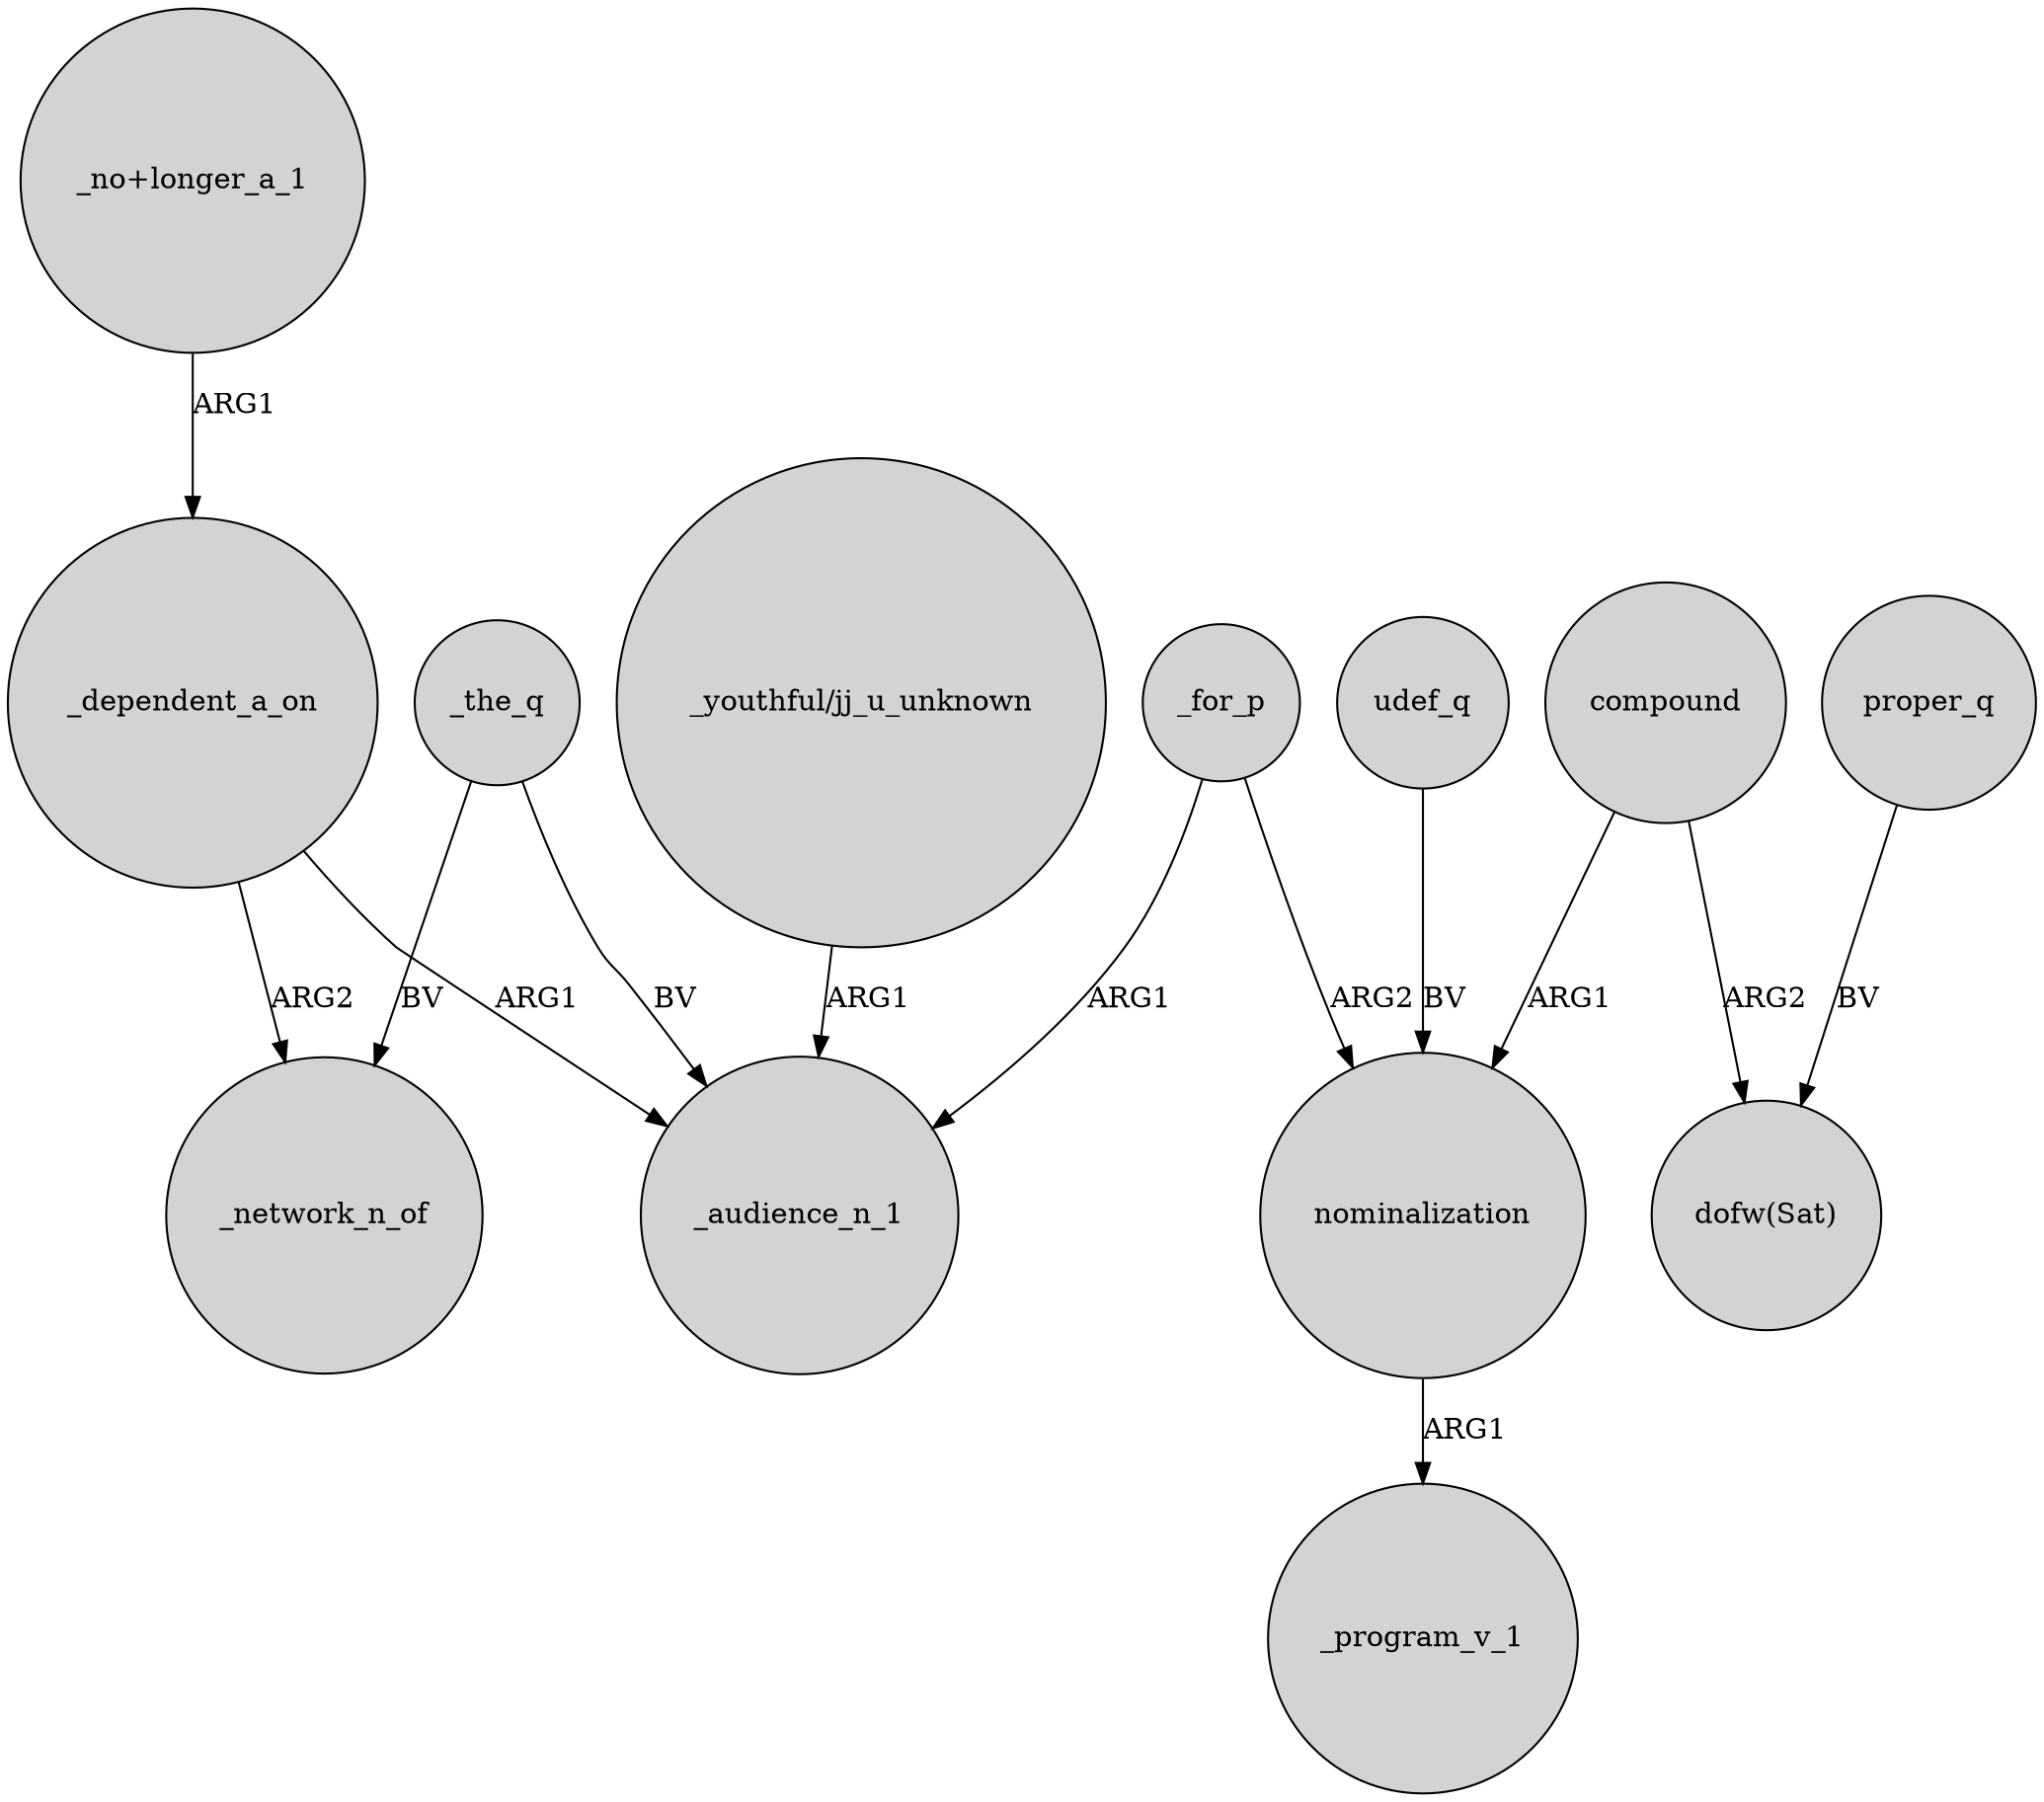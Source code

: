 digraph {
	node [shape=circle style=filled]
	"_no+longer_a_1" -> _dependent_a_on [label=ARG1]
	_dependent_a_on -> _network_n_of [label=ARG2]
	nominalization -> _program_v_1 [label=ARG1]
	proper_q -> "dofw(Sat)" [label=BV]
	_for_p -> nominalization [label=ARG2]
	_the_q -> _audience_n_1 [label=BV]
	_dependent_a_on -> _audience_n_1 [label=ARG1]
	compound -> "dofw(Sat)" [label=ARG2]
	"_youthful/jj_u_unknown" -> _audience_n_1 [label=ARG1]
	compound -> nominalization [label=ARG1]
	_for_p -> _audience_n_1 [label=ARG1]
	_the_q -> _network_n_of [label=BV]
	udef_q -> nominalization [label=BV]
}
